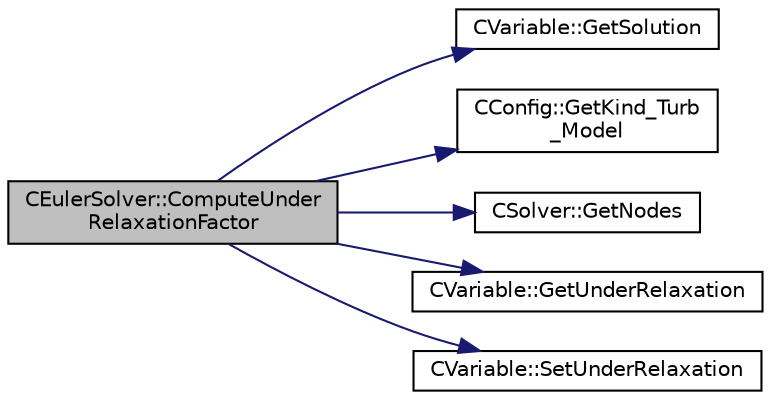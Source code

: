 digraph "CEulerSolver::ComputeUnderRelaxationFactor"
{
  edge [fontname="Helvetica",fontsize="10",labelfontname="Helvetica",labelfontsize="10"];
  node [fontname="Helvetica",fontsize="10",shape=record];
  rankdir="LR";
  Node1212 [label="CEulerSolver::ComputeUnder\lRelaxationFactor",height=0.2,width=0.4,color="black", fillcolor="grey75", style="filled", fontcolor="black"];
  Node1212 -> Node1213 [color="midnightblue",fontsize="10",style="solid",fontname="Helvetica"];
  Node1213 [label="CVariable::GetSolution",height=0.2,width=0.4,color="black", fillcolor="white", style="filled",URL="$class_c_variable.html#a261483e39c23c1de7cb9aea7e917c121",tooltip="Get the solution. "];
  Node1212 -> Node1214 [color="midnightblue",fontsize="10",style="solid",fontname="Helvetica"];
  Node1214 [label="CConfig::GetKind_Turb\l_Model",height=0.2,width=0.4,color="black", fillcolor="white", style="filled",URL="$class_c_config.html#a40aaed07fc5844d505d2c0b7076594d7",tooltip="Get the kind of the turbulence model. "];
  Node1212 -> Node1215 [color="midnightblue",fontsize="10",style="solid",fontname="Helvetica"];
  Node1215 [label="CSolver::GetNodes",height=0.2,width=0.4,color="black", fillcolor="white", style="filled",URL="$class_c_solver.html#af3198e52a2ea377bb765647b5e697197",tooltip="Allow outside access to the nodes of the solver, containing conservatives, primitives, etc. "];
  Node1212 -> Node1216 [color="midnightblue",fontsize="10",style="solid",fontname="Helvetica"];
  Node1216 [label="CVariable::GetUnderRelaxation",height=0.2,width=0.4,color="black", fillcolor="white", style="filled",URL="$class_c_variable.html#a1aa422dc178f8c0a2140c962cb0d6ac0",tooltip="Get the value of the under-relaxation parameter for the current control volume (CV). "];
  Node1212 -> Node1217 [color="midnightblue",fontsize="10",style="solid",fontname="Helvetica"];
  Node1217 [label="CVariable::SetUnderRelaxation",height=0.2,width=0.4,color="black", fillcolor="white", style="filled",URL="$class_c_variable.html#a9b8011eec0bc306643d276db7fd39413",tooltip="Set the value of the under-relaxation parameter for the current control volume (CV). "];
}
